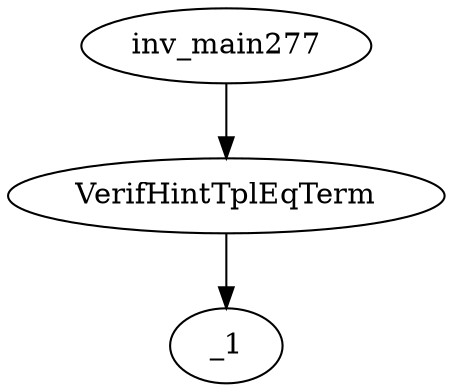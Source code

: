 digraph dag {
0 [label="inv_main277"];
1 [label="VerifHintTplEqTerm"];
2 [label="_1"];
0->1
1 -> 2
}
